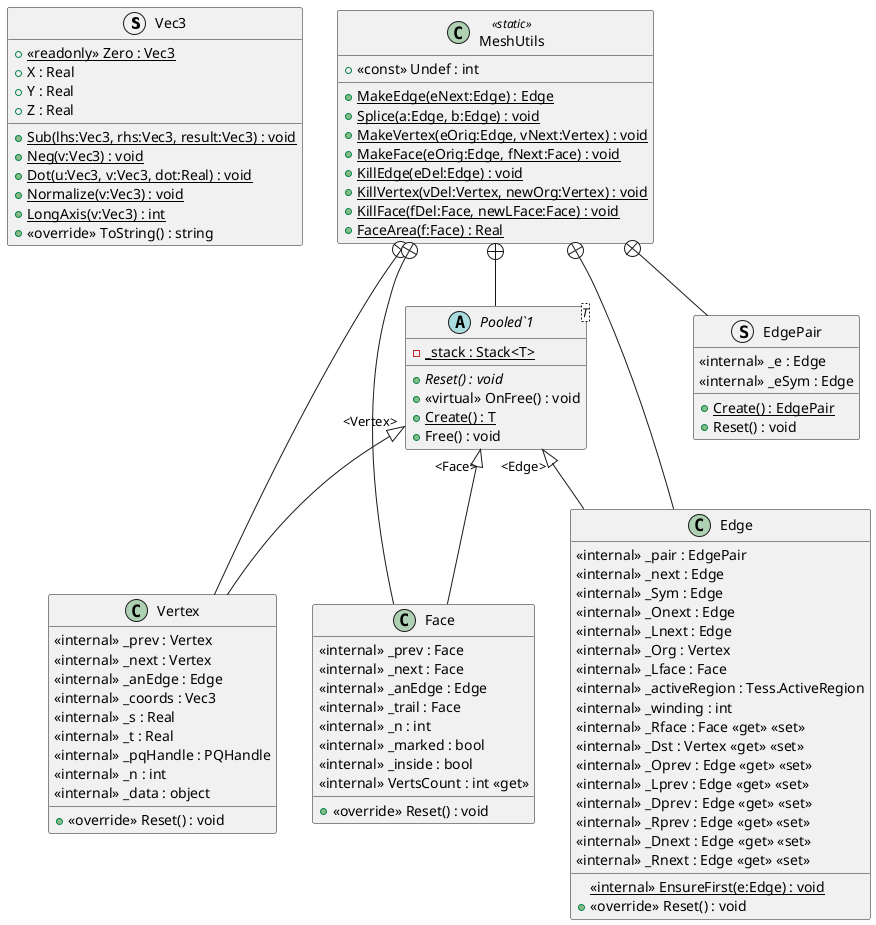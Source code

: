 @startuml
struct Vec3 {
    + <<readonly>> {static} Zero : Vec3
    + X : Real
    + Y : Real
    + Z : Real
    + {static} Sub(lhs:Vec3, rhs:Vec3, result:Vec3) : void
    + {static} Neg(v:Vec3) : void
    + {static} Dot(u:Vec3, v:Vec3, dot:Real) : void
    + {static} Normalize(v:Vec3) : void
    + {static} LongAxis(v:Vec3) : int
    + <<override>> ToString() : string
}
class MeshUtils <<static>> {
    + <<const>> Undef : int
    + {static} MakeEdge(eNext:Edge) : Edge
    + {static} Splice(a:Edge, b:Edge) : void
    + {static} MakeVertex(eOrig:Edge, vNext:Vertex) : void
    + {static} MakeFace(eOrig:Edge, fNext:Face) : void
    + {static} KillEdge(eDel:Edge) : void
    + {static} KillVertex(vDel:Vertex, newOrg:Vertex) : void
    + {static} KillFace(fDel:Face, newLFace:Face) : void
    + {static} FaceArea(f:Face) : Real
}
abstract class "Pooled`1"<T> {
    - {static} _stack : Stack<T>
    + {abstract} Reset() : void
    + <<virtual>> OnFree() : void
    + {static} Create() : T
    + Free() : void
}
class Vertex {
    <<internal>> _prev : Vertex
    <<internal>> _next : Vertex
    <<internal>> _anEdge : Edge
    <<internal>> _coords : Vec3
    <<internal>> _s : Real
    <<internal>> _t : Real
    <<internal>> _pqHandle : PQHandle
    <<internal>> _n : int
    <<internal>> _data : object
    + <<override>> Reset() : void
}
class Face {
    <<internal>> _prev : Face
    <<internal>> _next : Face
    <<internal>> _anEdge : Edge
    <<internal>> _trail : Face
    <<internal>> _n : int
    <<internal>> _marked : bool
    <<internal>> _inside : bool
    <<internal>> VertsCount : int <<get>>
    + <<override>> Reset() : void
}
struct EdgePair {
    <<internal>> _e : Edge
    <<internal>> _eSym : Edge
    + {static} Create() : EdgePair
    + Reset() : void
}
class Edge {
    <<internal>> _pair : EdgePair
    <<internal>> _next : Edge
    <<internal>> _Sym : Edge
    <<internal>> _Onext : Edge
    <<internal>> _Lnext : Edge
    <<internal>> _Org : Vertex
    <<internal>> _Lface : Face
    <<internal>> _activeRegion : Tess.ActiveRegion
    <<internal>> _winding : int
    <<internal>> _Rface : Face <<get>> <<set>>
    <<internal>> _Dst : Vertex <<get>> <<set>>
    <<internal>> _Oprev : Edge <<get>> <<set>>
    <<internal>> _Lprev : Edge <<get>> <<set>>
    <<internal>> _Dprev : Edge <<get>> <<set>>
    <<internal>> _Rprev : Edge <<get>> <<set>>
    <<internal>> _Dnext : Edge <<get>> <<set>>
    <<internal>> _Rnext : Edge <<get>> <<set>>
    <<internal>> {static} EnsureFirst(e:Edge) : void
    + <<override>> Reset() : void
}
MeshUtils +-- "Pooled`1"
MeshUtils +-- Vertex
"Pooled`1" "<Vertex>" <|-- Vertex
MeshUtils +-- Face
"Pooled`1" "<Face>" <|-- Face
MeshUtils +-- EdgePair
MeshUtils +-- Edge
"Pooled`1" "<Edge>" <|-- Edge
@enduml
